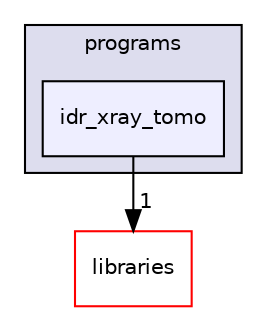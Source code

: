 digraph "xmipp/legacy/applications/programs/idr_xray_tomo" {
  compound=true
  node [ fontsize="10", fontname="Helvetica"];
  edge [ labelfontsize="10", labelfontname="Helvetica"];
  subgraph clusterdir_a205c211814f26c7bbd02dbfc70fcda8 {
    graph [ bgcolor="#ddddee", pencolor="black", label="programs" fontname="Helvetica", fontsize="10", URL="dir_a205c211814f26c7bbd02dbfc70fcda8.html"]
  dir_950d128c5b40e71e78533d53469f7be7 [shape=box, label="idr_xray_tomo", style="filled", fillcolor="#eeeeff", pencolor="black", URL="dir_950d128c5b40e71e78533d53469f7be7.html"];
  }
  dir_ec5db26cfb72886407809adaaec84b8a [shape=box label="libraries" fillcolor="white" style="filled" color="red" URL="dir_ec5db26cfb72886407809adaaec84b8a.html"];
  dir_950d128c5b40e71e78533d53469f7be7->dir_ec5db26cfb72886407809adaaec84b8a [headlabel="1", labeldistance=1.5 headhref="dir_000278_000318.html"];
}
